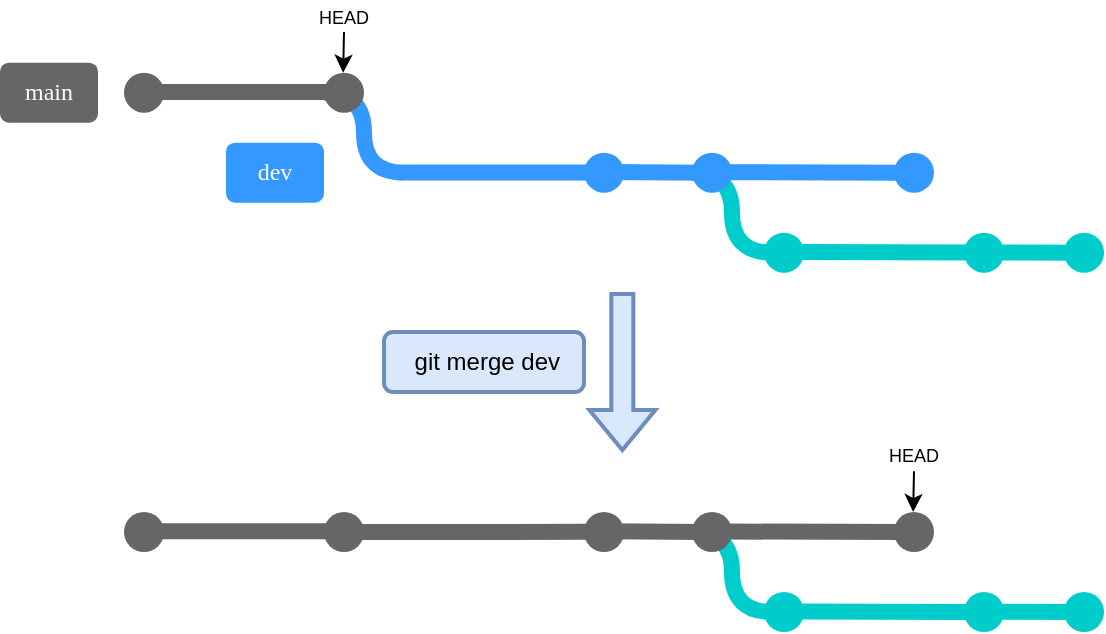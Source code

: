 <mxfile version="24.7.5">
  <diagram name="Page-1" id="QO-2lFczdz_xKPLlgd2o">
    <mxGraphModel dx="778" dy="466" grid="1" gridSize="10" guides="1" tooltips="1" connect="1" arrows="1" fold="1" page="1" pageScale="1" pageWidth="827" pageHeight="1169" math="0" shadow="0">
      <root>
        <mxCell id="0" />
        <mxCell id="1" parent="0" />
        <mxCell id="Nr2h6ciW4aCvyQQrzoq7-3" value="" style="curved=1;endArrow=none;html=1;rounded=0;strokeWidth=8;endFill=0;strokeColor=#00CCCC;" parent="1" edge="1">
          <mxGeometry width="50" height="50" relative="1" as="geometry">
            <mxPoint x="434" y="400.35" as="sourcePoint" />
            <mxPoint x="474" y="440.35" as="targetPoint" />
            <Array as="points">
              <mxPoint x="454" y="400.35" />
              <mxPoint x="454" y="440.35" />
            </Array>
          </mxGeometry>
        </mxCell>
        <mxCell id="Nr2h6ciW4aCvyQQrzoq7-4" value="" style="curved=1;endArrow=none;html=1;rounded=0;strokeWidth=8;endFill=0;strokeColor=#3399FF;" parent="1" edge="1">
          <mxGeometry width="50" height="50" relative="1" as="geometry">
            <mxPoint x="250" y="360.35" as="sourcePoint" />
            <mxPoint x="290" y="400.35" as="targetPoint" />
            <Array as="points">
              <mxPoint x="270" y="360.35" />
              <mxPoint x="270" y="400.35" />
            </Array>
          </mxGeometry>
        </mxCell>
        <mxCell id="Nr2h6ciW4aCvyQQrzoq7-5" value="" style="ellipse;whiteSpace=wrap;html=1;aspect=fixed;strokeColor=none;rounded=0;strokeWidth=8;align=center;verticalAlign=middle;fontFamily=Helvetica;fontSize=11;fontColor=default;labelBackgroundColor=default;fillColor=#666666;" parent="1" vertex="1">
          <mxGeometry x="250" y="350.35" width="20" height="20" as="geometry" />
        </mxCell>
        <mxCell id="Nr2h6ciW4aCvyQQrzoq7-6" value="" style="endArrow=none;html=1;rounded=0;strokeColor=#666666;strokeWidth=8;align=center;verticalAlign=middle;fontFamily=Helvetica;fontSize=11;fontColor=default;labelBackgroundColor=default;endFill=0;curved=1;" parent="1" edge="1">
          <mxGeometry width="50" height="50" relative="1" as="geometry">
            <mxPoint x="160" y="359.98" as="sourcePoint" />
            <mxPoint x="260" y="359.98" as="targetPoint" />
          </mxGeometry>
        </mxCell>
        <mxCell id="Nr2h6ciW4aCvyQQrzoq7-7" value="" style="ellipse;whiteSpace=wrap;html=1;aspect=fixed;strokeColor=none;rounded=0;strokeWidth=8;align=center;verticalAlign=middle;fontFamily=Helvetica;fontSize=11;fontColor=default;labelBackgroundColor=default;fillColor=#666666;" parent="1" vertex="1">
          <mxGeometry x="150" y="350.35" width="20" height="20" as="geometry" />
        </mxCell>
        <mxCell id="Nr2h6ciW4aCvyQQrzoq7-8" value="" style="ellipse;whiteSpace=wrap;html=1;aspect=fixed;strokeColor=none;rounded=0;strokeWidth=8;align=center;verticalAlign=middle;fontFamily=Helvetica;fontSize=11;fontColor=default;labelBackgroundColor=default;fillColor=#3399FF;" parent="1" vertex="1">
          <mxGeometry x="380" y="390.35" width="20" height="20" as="geometry" />
        </mxCell>
        <mxCell id="Nr2h6ciW4aCvyQQrzoq7-10" value="" style="endArrow=none;html=1;rounded=0;strokeColor=#3399FF;strokeWidth=8;align=center;verticalAlign=middle;fontFamily=Helvetica;fontSize=11;fontColor=default;labelBackgroundColor=default;endFill=0;curved=1;" parent="1" edge="1">
          <mxGeometry width="50" height="50" relative="1" as="geometry">
            <mxPoint x="290" y="400.28" as="sourcePoint" />
            <mxPoint x="390" y="400.28" as="targetPoint" />
          </mxGeometry>
        </mxCell>
        <mxCell id="Nr2h6ciW4aCvyQQrzoq7-12" value="" style="endArrow=none;html=1;rounded=0;strokeColor=#3399FF;strokeWidth=8;align=center;verticalAlign=middle;fontFamily=Helvetica;fontSize=11;fontColor=default;labelBackgroundColor=default;endFill=0;curved=1;" parent="1" edge="1">
          <mxGeometry width="50" height="50" relative="1" as="geometry">
            <mxPoint x="390" y="400.01" as="sourcePoint" />
            <mxPoint x="440" y="400.35" as="targetPoint" />
          </mxGeometry>
        </mxCell>
        <mxCell id="Nr2h6ciW4aCvyQQrzoq7-13" value="" style="ellipse;whiteSpace=wrap;html=1;aspect=fixed;strokeColor=none;rounded=0;strokeWidth=8;align=center;verticalAlign=middle;fontFamily=Helvetica;fontSize=11;fontColor=default;labelBackgroundColor=default;fillColor=#3399FF;" parent="1" vertex="1">
          <mxGeometry x="434" y="390.35" width="20" height="20" as="geometry" />
        </mxCell>
        <mxCell id="Nr2h6ciW4aCvyQQrzoq7-14" value="" style="ellipse;whiteSpace=wrap;html=1;aspect=fixed;strokeColor=none;rounded=0;strokeWidth=8;align=center;verticalAlign=middle;fontFamily=Helvetica;fontSize=11;fontColor=default;labelBackgroundColor=default;fillColor=#3399FF;" parent="1" vertex="1">
          <mxGeometry x="535" y="390.35" width="20" height="20" as="geometry" />
        </mxCell>
        <mxCell id="Nr2h6ciW4aCvyQQrzoq7-15" value="" style="endArrow=none;html=1;rounded=0;strokeColor=#3399FF;strokeWidth=8;align=center;verticalAlign=middle;fontFamily=Helvetica;fontSize=11;fontColor=default;labelBackgroundColor=default;endFill=0;curved=1;" parent="1" edge="1">
          <mxGeometry width="50" height="50" relative="1" as="geometry">
            <mxPoint x="450" y="400.11" as="sourcePoint" />
            <mxPoint x="540" y="400.35" as="targetPoint" />
          </mxGeometry>
        </mxCell>
        <mxCell id="Nr2h6ciW4aCvyQQrzoq7-21" value="" style="ellipse;whiteSpace=wrap;html=1;aspect=fixed;strokeColor=none;rounded=0;strokeWidth=8;align=center;verticalAlign=middle;fontFamily=Helvetica;fontSize=11;fontColor=default;labelBackgroundColor=default;fillColor=#00CCCC;gradientColor=none;" parent="1" vertex="1">
          <mxGeometry x="470" y="430.35" width="20" height="20" as="geometry" />
        </mxCell>
        <mxCell id="Nr2h6ciW4aCvyQQrzoq7-22" value="" style="endArrow=none;html=1;rounded=0;strokeColor=#00CCCC;strokeWidth=8;align=center;verticalAlign=middle;fontFamily=Helvetica;fontSize=11;fontColor=default;labelBackgroundColor=default;endFill=0;curved=1;" parent="1" edge="1">
          <mxGeometry width="50" height="50" relative="1" as="geometry">
            <mxPoint x="485" y="440.06" as="sourcePoint" />
            <mxPoint x="575" y="440.3" as="targetPoint" />
          </mxGeometry>
        </mxCell>
        <mxCell id="Nr2h6ciW4aCvyQQrzoq7-23" value="" style="ellipse;whiteSpace=wrap;html=1;aspect=fixed;strokeColor=none;rounded=0;strokeWidth=8;align=center;verticalAlign=middle;fontFamily=Helvetica;fontSize=11;fontColor=default;labelBackgroundColor=default;fillColor=#00CCCC;" parent="1" vertex="1">
          <mxGeometry x="570" y="430.35" width="20" height="20" as="geometry" />
        </mxCell>
        <mxCell id="Nr2h6ciW4aCvyQQrzoq7-29" value="" style="endArrow=none;html=1;rounded=0;strokeColor=#00CCCC;strokeWidth=8;align=center;verticalAlign=middle;fontFamily=Helvetica;fontSize=11;fontColor=default;labelBackgroundColor=default;endFill=0;curved=1;" parent="1" edge="1">
          <mxGeometry width="50" height="50" relative="1" as="geometry">
            <mxPoint x="580" y="440.23" as="sourcePoint" />
            <mxPoint x="630" y="440.38" as="targetPoint" />
          </mxGeometry>
        </mxCell>
        <mxCell id="Nr2h6ciW4aCvyQQrzoq7-30" value="" style="ellipse;whiteSpace=wrap;html=1;aspect=fixed;strokeColor=none;rounded=0;strokeWidth=8;align=center;verticalAlign=middle;fontFamily=Helvetica;fontSize=11;fontColor=default;labelBackgroundColor=default;fillColor=#00CCCC;" parent="1" vertex="1">
          <mxGeometry x="620" y="430.35" width="20" height="20" as="geometry" />
        </mxCell>
        <mxCell id="gaqE59rr0FKue0IYY-p5-1" value="" style="curved=1;endArrow=none;html=1;rounded=0;strokeWidth=8;endFill=0;strokeColor=#00CCCC;" parent="1" edge="1">
          <mxGeometry width="50" height="50" relative="1" as="geometry">
            <mxPoint x="434" y="580" as="sourcePoint" />
            <mxPoint x="474" y="620" as="targetPoint" />
            <Array as="points">
              <mxPoint x="454" y="580" />
              <mxPoint x="454" y="620" />
            </Array>
          </mxGeometry>
        </mxCell>
        <mxCell id="gaqE59rr0FKue0IYY-p5-4" value="" style="endArrow=none;html=1;rounded=0;strokeColor=#666666;strokeWidth=8;align=center;verticalAlign=middle;fontFamily=Helvetica;fontSize=11;fontColor=default;labelBackgroundColor=default;endFill=0;curved=1;" parent="1" edge="1">
          <mxGeometry width="50" height="50" relative="1" as="geometry">
            <mxPoint x="160" y="579.63" as="sourcePoint" />
            <mxPoint x="260" y="579.63" as="targetPoint" />
          </mxGeometry>
        </mxCell>
        <mxCell id="gaqE59rr0FKue0IYY-p5-5" value="" style="ellipse;whiteSpace=wrap;html=1;aspect=fixed;strokeColor=none;rounded=0;strokeWidth=8;align=center;verticalAlign=middle;fontFamily=Helvetica;fontSize=11;fontColor=default;labelBackgroundColor=default;fillColor=#666666;" parent="1" vertex="1">
          <mxGeometry x="150" y="570" width="20" height="20" as="geometry" />
        </mxCell>
        <mxCell id="gaqE59rr0FKue0IYY-p5-6" value="" style="ellipse;whiteSpace=wrap;html=1;aspect=fixed;strokeColor=none;rounded=0;strokeWidth=8;align=center;verticalAlign=middle;fontFamily=Helvetica;fontSize=11;fontColor=default;labelBackgroundColor=default;fillColor=#666666;" parent="1" vertex="1">
          <mxGeometry x="380" y="570" width="20" height="20" as="geometry" />
        </mxCell>
        <mxCell id="gaqE59rr0FKue0IYY-p5-7" value="" style="endArrow=none;html=1;rounded=0;strokeColor=#666666;strokeWidth=8;align=center;verticalAlign=middle;fontFamily=Helvetica;fontSize=11;fontColor=default;labelBackgroundColor=default;endFill=0;curved=1;" parent="1" edge="1">
          <mxGeometry width="50" height="50" relative="1" as="geometry">
            <mxPoint x="260" y="580" as="sourcePoint" />
            <mxPoint x="384" y="579.93" as="targetPoint" />
          </mxGeometry>
        </mxCell>
        <mxCell id="gaqE59rr0FKue0IYY-p5-8" value="" style="endArrow=none;html=1;rounded=0;strokeColor=#666666;strokeWidth=8;align=center;verticalAlign=middle;fontFamily=Helvetica;fontSize=11;fontColor=default;labelBackgroundColor=default;endFill=0;curved=1;" parent="1" edge="1">
          <mxGeometry width="50" height="50" relative="1" as="geometry">
            <mxPoint x="390" y="579.66" as="sourcePoint" />
            <mxPoint x="440" y="580" as="targetPoint" />
          </mxGeometry>
        </mxCell>
        <mxCell id="gaqE59rr0FKue0IYY-p5-9" value="" style="ellipse;whiteSpace=wrap;html=1;aspect=fixed;strokeColor=none;rounded=0;strokeWidth=8;align=center;verticalAlign=middle;fontFamily=Helvetica;fontSize=11;fontColor=default;labelBackgroundColor=default;fillColor=#666666;" parent="1" vertex="1">
          <mxGeometry x="434" y="570" width="20" height="20" as="geometry" />
        </mxCell>
        <mxCell id="gaqE59rr0FKue0IYY-p5-10" value="" style="ellipse;whiteSpace=wrap;html=1;aspect=fixed;strokeColor=none;rounded=0;strokeWidth=8;align=center;verticalAlign=middle;fontFamily=Helvetica;fontSize=11;fontColor=default;labelBackgroundColor=default;fillColor=#666666;" parent="1" vertex="1">
          <mxGeometry x="535" y="570" width="20" height="20" as="geometry" />
        </mxCell>
        <mxCell id="gaqE59rr0FKue0IYY-p5-11" value="" style="endArrow=none;html=1;rounded=0;strokeColor=#666666;strokeWidth=8;align=center;verticalAlign=middle;fontFamily=Helvetica;fontSize=11;fontColor=default;labelBackgroundColor=default;endFill=0;curved=1;" parent="1" edge="1">
          <mxGeometry width="50" height="50" relative="1" as="geometry">
            <mxPoint x="450" y="579.76" as="sourcePoint" />
            <mxPoint x="540" y="580" as="targetPoint" />
          </mxGeometry>
        </mxCell>
        <mxCell id="gaqE59rr0FKue0IYY-p5-12" value="" style="ellipse;whiteSpace=wrap;html=1;aspect=fixed;strokeColor=none;rounded=0;strokeWidth=8;align=center;verticalAlign=middle;fontFamily=Helvetica;fontSize=11;fontColor=default;labelBackgroundColor=default;fillColor=#00CCCC;gradientColor=none;" parent="1" vertex="1">
          <mxGeometry x="470" y="610" width="20" height="20" as="geometry" />
        </mxCell>
        <mxCell id="gaqE59rr0FKue0IYY-p5-13" value="" style="endArrow=none;html=1;rounded=0;strokeColor=#00CCCC;strokeWidth=8;align=center;verticalAlign=middle;fontFamily=Helvetica;fontSize=11;fontColor=default;labelBackgroundColor=default;endFill=0;curved=1;" parent="1" edge="1">
          <mxGeometry width="50" height="50" relative="1" as="geometry">
            <mxPoint x="485" y="619.71" as="sourcePoint" />
            <mxPoint x="575" y="619.95" as="targetPoint" />
          </mxGeometry>
        </mxCell>
        <mxCell id="gaqE59rr0FKue0IYY-p5-14" value="" style="ellipse;whiteSpace=wrap;html=1;aspect=fixed;strokeColor=none;rounded=0;strokeWidth=8;align=center;verticalAlign=middle;fontFamily=Helvetica;fontSize=11;fontColor=default;labelBackgroundColor=default;fillColor=#00CCCC;" parent="1" vertex="1">
          <mxGeometry x="570" y="610" width="20" height="20" as="geometry" />
        </mxCell>
        <mxCell id="gaqE59rr0FKue0IYY-p5-15" value="" style="endArrow=none;html=1;rounded=0;strokeColor=#00CCCC;strokeWidth=8;align=center;verticalAlign=middle;fontFamily=Helvetica;fontSize=11;fontColor=default;labelBackgroundColor=default;endFill=0;curved=1;" parent="1" edge="1">
          <mxGeometry width="50" height="50" relative="1" as="geometry">
            <mxPoint x="580" y="619.88" as="sourcePoint" />
            <mxPoint x="630" y="620.03" as="targetPoint" />
          </mxGeometry>
        </mxCell>
        <mxCell id="gaqE59rr0FKue0IYY-p5-16" value="" style="ellipse;whiteSpace=wrap;html=1;aspect=fixed;strokeColor=none;rounded=0;strokeWidth=8;align=center;verticalAlign=middle;fontFamily=Helvetica;fontSize=11;fontColor=default;labelBackgroundColor=default;fillColor=#00CCCC;" parent="1" vertex="1">
          <mxGeometry x="620" y="610" width="20" height="20" as="geometry" />
        </mxCell>
        <mxCell id="gaqE59rr0FKue0IYY-p5-17" value="" style="shape=flexArrow;endArrow=classic;html=1;rounded=0;fillColor=#dae8fc;strokeColor=#6c8ebf;strokeWidth=2;" parent="1" edge="1">
          <mxGeometry width="50" height="50" relative="1" as="geometry">
            <mxPoint x="399.17" y="460" as="sourcePoint" />
            <mxPoint x="399.17" y="540" as="targetPoint" />
          </mxGeometry>
        </mxCell>
        <mxCell id="gaqE59rr0FKue0IYY-p5-3" value="" style="ellipse;whiteSpace=wrap;html=1;aspect=fixed;strokeColor=none;rounded=0;strokeWidth=8;align=center;verticalAlign=middle;fontFamily=Helvetica;fontSize=11;fontColor=default;labelBackgroundColor=default;fillColor=#666666;" parent="1" vertex="1">
          <mxGeometry x="250" y="570" width="20" height="20" as="geometry" />
        </mxCell>
        <mxCell id="gaqE59rr0FKue0IYY-p5-18" value="&amp;nbsp;git merge dev" style="rounded=1;whiteSpace=wrap;html=1;fillColor=#dae8fc;strokeColor=#6c8ebf;strokeWidth=2;fontFamily=Helvetica;" parent="1" vertex="1">
          <mxGeometry x="280" y="480" width="100" height="30" as="geometry" />
        </mxCell>
        <mxCell id="gaqE59rr0FKue0IYY-p5-20" value="" style="endArrow=classic;html=1;rounded=0;" parent="1" edge="1">
          <mxGeometry width="50" height="50" relative="1" as="geometry">
            <mxPoint x="260" y="330" as="sourcePoint" />
            <mxPoint x="259.58" y="350.35" as="targetPoint" />
          </mxGeometry>
        </mxCell>
        <mxCell id="gaqE59rr0FKue0IYY-p5-22" value="&lt;font style=&quot;font-size: 9px;&quot;&gt;HEAD&lt;/font&gt;" style="text;html=1;align=center;verticalAlign=middle;whiteSpace=wrap;rounded=0;" parent="1" vertex="1">
          <mxGeometry x="245" y="314" width="30" height="15" as="geometry" />
        </mxCell>
        <mxCell id="gaqE59rr0FKue0IYY-p5-23" value="" style="endArrow=classic;html=1;rounded=0;" parent="1" edge="1">
          <mxGeometry width="50" height="50" relative="1" as="geometry">
            <mxPoint x="545" y="549.65" as="sourcePoint" />
            <mxPoint x="544.58" y="570" as="targetPoint" />
          </mxGeometry>
        </mxCell>
        <mxCell id="gaqE59rr0FKue0IYY-p5-24" value="&lt;font style=&quot;font-size: 9px;&quot;&gt;HEAD&lt;/font&gt;" style="text;html=1;align=center;verticalAlign=middle;whiteSpace=wrap;rounded=0;" parent="1" vertex="1">
          <mxGeometry x="530" y="533.65" width="30" height="15" as="geometry" />
        </mxCell>
        <mxCell id="zhaK7HXt1jt2ocauSP5V-1" value="&lt;font face=&quot;Verdana&quot; color=&quot;#ffffff&quot;&gt;main&lt;/font&gt;" style="rounded=1;whiteSpace=wrap;html=1;strokeColor=none;fillColor=#666666;" vertex="1" parent="1">
          <mxGeometry x="88" y="345.35" width="49" height="30" as="geometry" />
        </mxCell>
        <mxCell id="zhaK7HXt1jt2ocauSP5V-2" value="&lt;font face=&quot;Verdana&quot; color=&quot;#ffffff&quot;&gt;dev&lt;/font&gt;" style="rounded=1;whiteSpace=wrap;html=1;strokeColor=none;fillColor=#3399FF;" vertex="1" parent="1">
          <mxGeometry x="201" y="385.35" width="49" height="30" as="geometry" />
        </mxCell>
      </root>
    </mxGraphModel>
  </diagram>
</mxfile>
